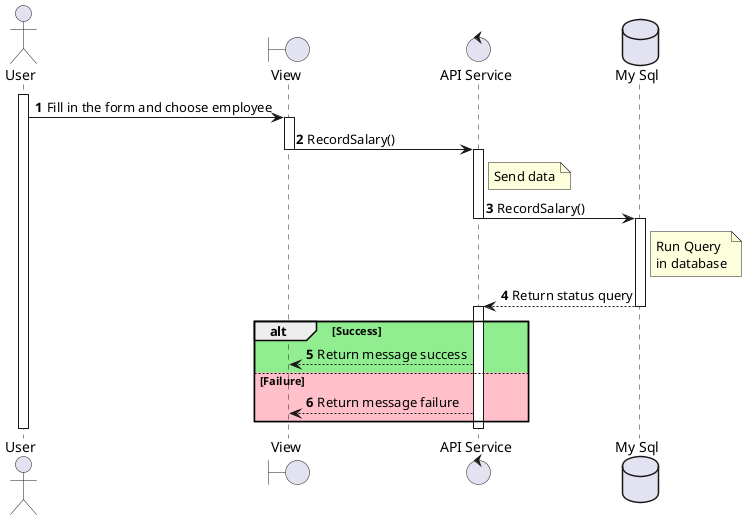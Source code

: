 @startuml sequenceDiagram_Salary_create
actor User
boundary "View" as View
control "API Service" as APIService
database "My Sql" as DB

autonumber
activate User
User -> View : Fill in the form and choose employee
activate View
View -> APIService : RecordSalary()
deactivate View
activate APIService
note right of APIService: Send data
APIService -> DB : RecordSalary()
deactivate APIService
activate DB
note right of DB: Run Query\nin database
DB --> APIService : Return status query
deactivate DB
activate APIService
alt #LightGreen Success
    APIService --> View : Return message success
else #Pink Failure
    APIService --> View : Return message failure
end
deactivate User
deactivate APIService
@enduml

